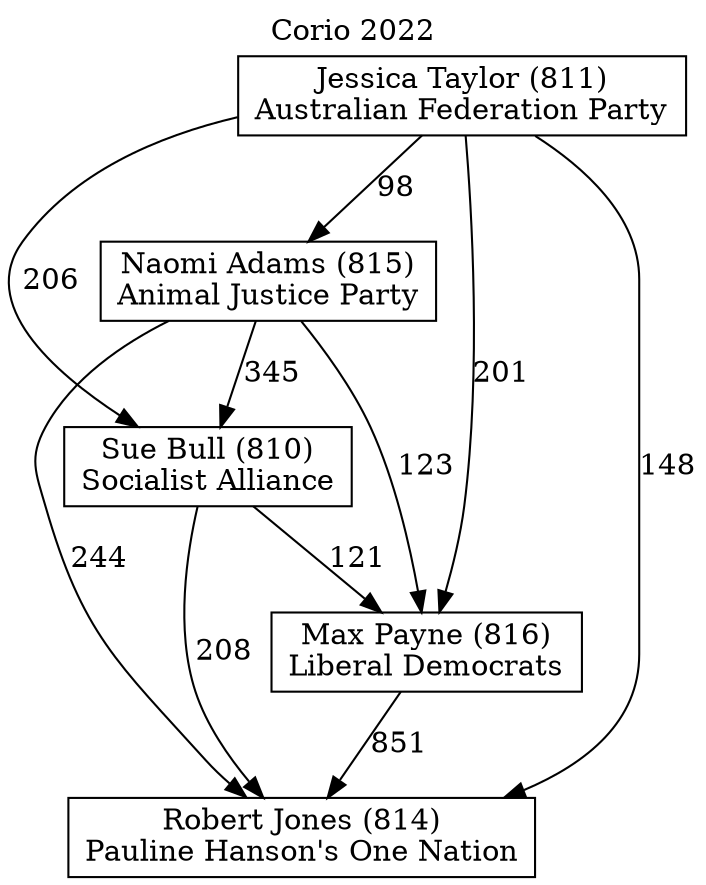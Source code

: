 // House preference flow
digraph "Robert Jones (814)_Corio_2022" {
	graph [label="Corio 2022" labelloc=t mclimit=10]
	node [shape=box]
	"Robert Jones (814)" [label="Robert Jones (814)
Pauline Hanson's One Nation"]
	"Max Payne (816)" [label="Max Payne (816)
Liberal Democrats"]
	"Sue Bull (810)" [label="Sue Bull (810)
Socialist Alliance"]
	"Naomi Adams (815)" [label="Naomi Adams (815)
Animal Justice Party"]
	"Jessica Taylor (811)" [label="Jessica Taylor (811)
Australian Federation Party"]
	"Max Payne (816)" -> "Robert Jones (814)" [label=851]
	"Sue Bull (810)" -> "Max Payne (816)" [label=121]
	"Naomi Adams (815)" -> "Sue Bull (810)" [label=345]
	"Jessica Taylor (811)" -> "Naomi Adams (815)" [label=98]
	"Sue Bull (810)" -> "Robert Jones (814)" [label=208]
	"Naomi Adams (815)" -> "Robert Jones (814)" [label=244]
	"Jessica Taylor (811)" -> "Robert Jones (814)" [label=148]
	"Jessica Taylor (811)" -> "Sue Bull (810)" [label=206]
	"Naomi Adams (815)" -> "Max Payne (816)" [label=123]
	"Jessica Taylor (811)" -> "Max Payne (816)" [label=201]
}
